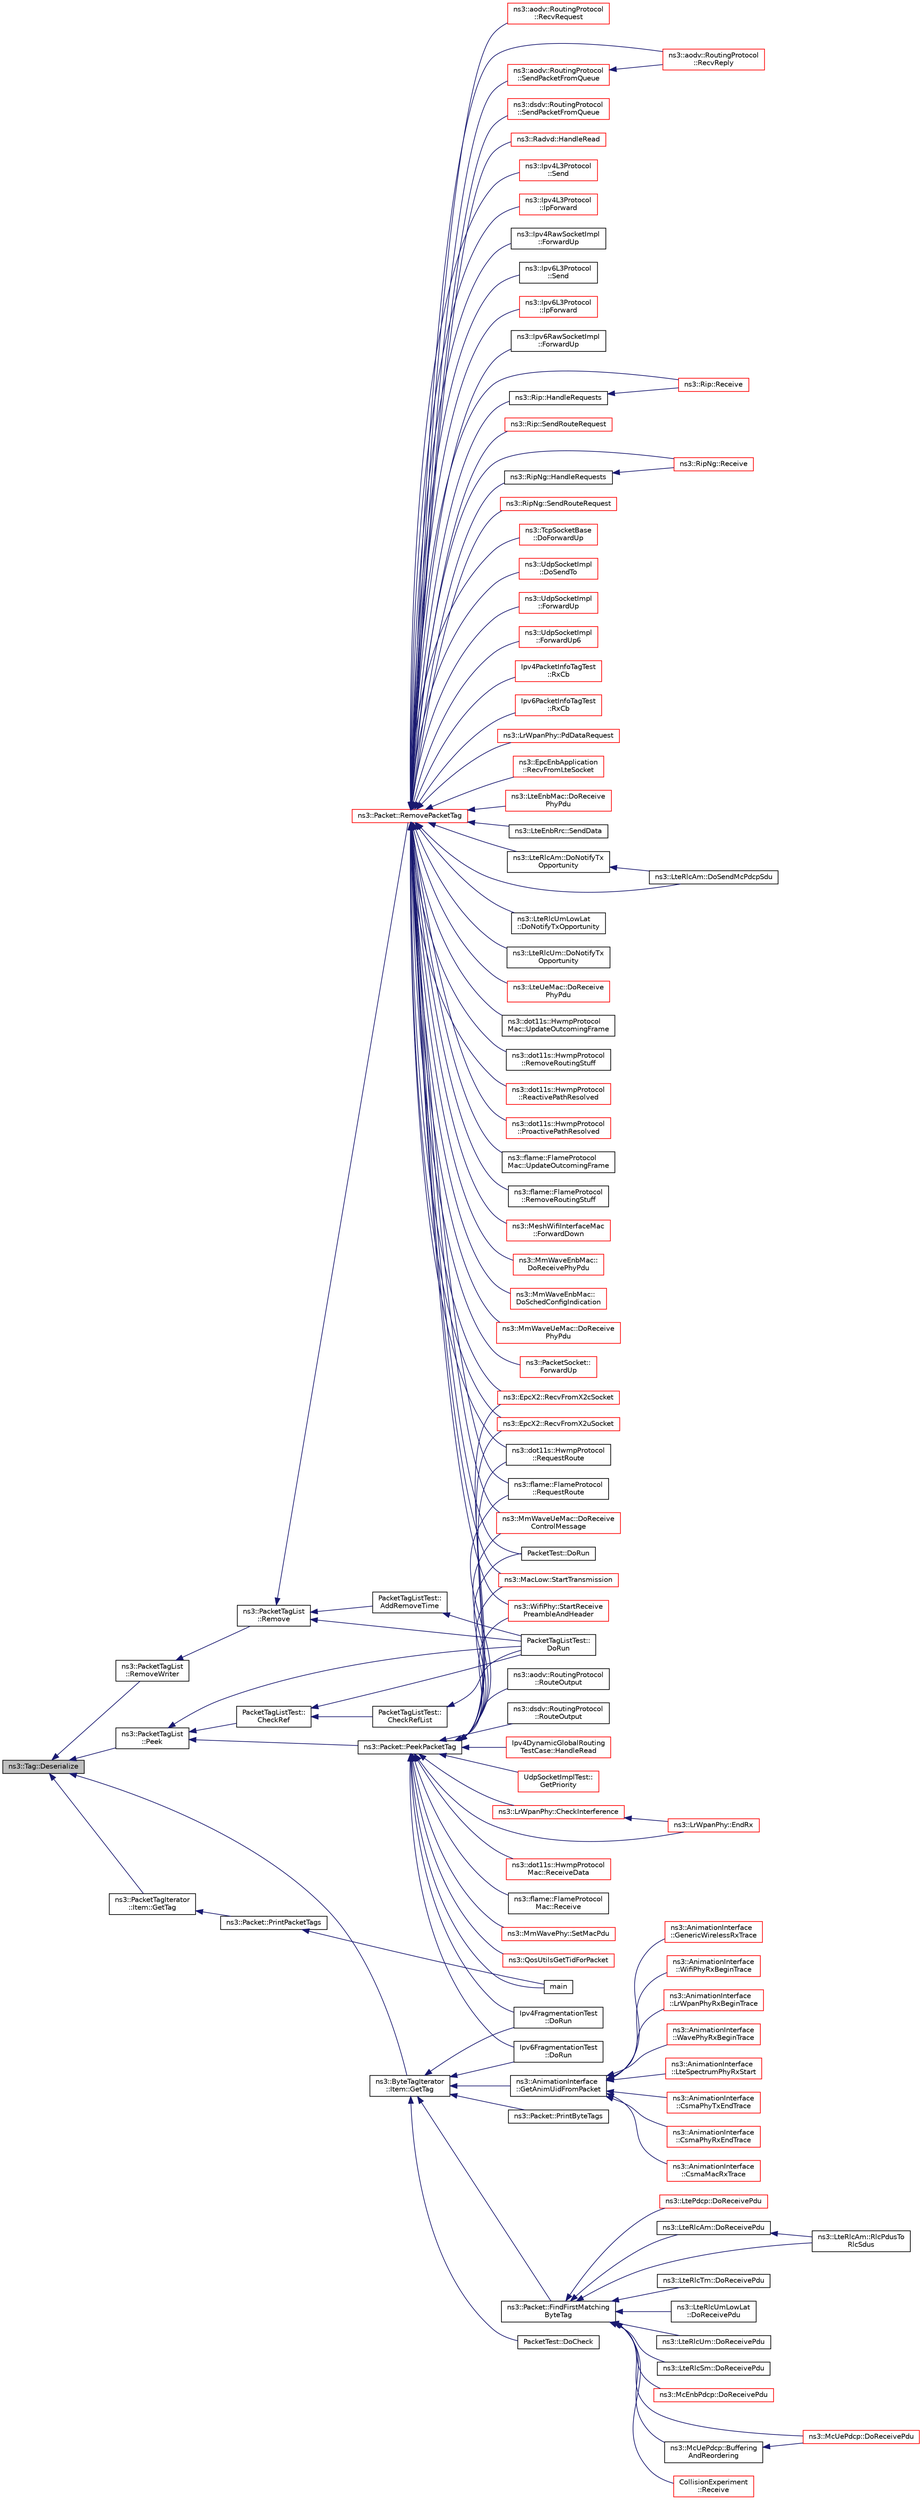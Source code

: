 digraph "ns3::Tag::Deserialize"
{
  edge [fontname="Helvetica",fontsize="10",labelfontname="Helvetica",labelfontsize="10"];
  node [fontname="Helvetica",fontsize="10",shape=record];
  rankdir="LR";
  Node1 [label="ns3::Tag::Deserialize",height=0.2,width=0.4,color="black", fillcolor="grey75", style="filled", fontcolor="black"];
  Node1 -> Node2 [dir="back",color="midnightblue",fontsize="10",style="solid"];
  Node2 [label="ns3::PacketTagList\l::RemoveWriter",height=0.2,width=0.4,color="black", fillcolor="white", style="filled",URL="$dd/d19/classns3_1_1PacketTagList.html#aceea9c63e697635ba35564610a7150cc"];
  Node2 -> Node3 [dir="back",color="midnightblue",fontsize="10",style="solid"];
  Node3 [label="ns3::PacketTagList\l::Remove",height=0.2,width=0.4,color="black", fillcolor="white", style="filled",URL="$dd/d19/classns3_1_1PacketTagList.html#a043d984c546f67adc273448747784ee3"];
  Node3 -> Node4 [dir="back",color="midnightblue",fontsize="10",style="solid"];
  Node4 [label="ns3::Packet::RemovePacketTag",height=0.2,width=0.4,color="red", fillcolor="white", style="filled",URL="$dd/d7a/classns3_1_1Packet.html#a078fe922d976a417ab25ba2f3c2fd667",tooltip="Remove a packet tag. "];
  Node4 -> Node5 [dir="back",color="midnightblue",fontsize="10",style="solid"];
  Node5 [label="ns3::aodv::RoutingProtocol\l::RecvRequest",height=0.2,width=0.4,color="red", fillcolor="white", style="filled",URL="$db/dd0/classns3_1_1aodv_1_1RoutingProtocol.html#adc8555f0e1e8ba05ea80a412b412d064",tooltip="Receive RREQ. "];
  Node4 -> Node6 [dir="back",color="midnightblue",fontsize="10",style="solid"];
  Node6 [label="ns3::aodv::RoutingProtocol\l::RecvReply",height=0.2,width=0.4,color="red", fillcolor="white", style="filled",URL="$db/dd0/classns3_1_1aodv_1_1RoutingProtocol.html#a15459eff0cb816e8d03a73c78d9cdc9d",tooltip="Receive RREP. "];
  Node4 -> Node7 [dir="back",color="midnightblue",fontsize="10",style="solid"];
  Node7 [label="ns3::aodv::RoutingProtocol\l::SendPacketFromQueue",height=0.2,width=0.4,color="red", fillcolor="white", style="filled",URL="$db/dd0/classns3_1_1aodv_1_1RoutingProtocol.html#a7cd2a3baf7b377fbbf85de4275164f2b",tooltip="Forward packet from route request queue. "];
  Node7 -> Node6 [dir="back",color="midnightblue",fontsize="10",style="solid"];
  Node4 -> Node8 [dir="back",color="midnightblue",fontsize="10",style="solid"];
  Node8 [label="ns3::dsdv::RoutingProtocol\l::SendPacketFromQueue",height=0.2,width=0.4,color="red", fillcolor="white", style="filled",URL="$de/dca/classns3_1_1dsdv_1_1RoutingProtocol.html#a9359912928dc5b8dc851366a78c0cc8c"];
  Node4 -> Node9 [dir="back",color="midnightblue",fontsize="10",style="solid"];
  Node9 [label="ns3::Radvd::HandleRead",height=0.2,width=0.4,color="red", fillcolor="white", style="filled",URL="$d5/dd8/classns3_1_1Radvd.html#a75cc828bc07117551ab886d986590045",tooltip="Handle received packet, especially router solicitation. "];
  Node4 -> Node10 [dir="back",color="midnightblue",fontsize="10",style="solid"];
  Node10 [label="ns3::Ipv4L3Protocol\l::Send",height=0.2,width=0.4,color="red", fillcolor="white", style="filled",URL="$d2/dc9/classns3_1_1Ipv4L3Protocol.html#abe8cf785815f3fbb32b0e21d629be641"];
  Node4 -> Node11 [dir="back",color="midnightblue",fontsize="10",style="solid"];
  Node11 [label="ns3::Ipv4L3Protocol\l::IpForward",height=0.2,width=0.4,color="red", fillcolor="white", style="filled",URL="$d2/dc9/classns3_1_1Ipv4L3Protocol.html#ae00b4ef6c6907a602898800ee5dcbc57",tooltip="Forward a packet. "];
  Node4 -> Node12 [dir="back",color="midnightblue",fontsize="10",style="solid"];
  Node12 [label="ns3::Ipv4RawSocketImpl\l::ForwardUp",height=0.2,width=0.4,color="black", fillcolor="white", style="filled",URL="$de/d84/classns3_1_1Ipv4RawSocketImpl.html#ab4fc4f9979027503156102d42ec62e9b",tooltip="Forward up to receive method. "];
  Node4 -> Node13 [dir="back",color="midnightblue",fontsize="10",style="solid"];
  Node13 [label="ns3::Ipv6L3Protocol\l::Send",height=0.2,width=0.4,color="black", fillcolor="white", style="filled",URL="$d7/d74/classns3_1_1Ipv6L3Protocol.html#ac281dd6c5aff55330904e7a298c1881b",tooltip="Higher-level layers call this method to send a packet down the stack to the MAC and PHY layers..."];
  Node4 -> Node14 [dir="back",color="midnightblue",fontsize="10",style="solid"];
  Node14 [label="ns3::Ipv6L3Protocol\l::IpForward",height=0.2,width=0.4,color="red", fillcolor="white", style="filled",URL="$d7/d74/classns3_1_1Ipv6L3Protocol.html#ac956e0aaed5e961b6c25210c2b696da6",tooltip="Forward a packet. "];
  Node4 -> Node15 [dir="back",color="midnightblue",fontsize="10",style="solid"];
  Node15 [label="ns3::Ipv6RawSocketImpl\l::ForwardUp",height=0.2,width=0.4,color="black", fillcolor="white", style="filled",URL="$d8/d7f/classns3_1_1Ipv6RawSocketImpl.html#a9b9d0def6375d0a3fbcaa552ebc3e03d",tooltip="Forward up to receive method. "];
  Node4 -> Node16 [dir="back",color="midnightblue",fontsize="10",style="solid"];
  Node16 [label="ns3::Rip::Receive",height=0.2,width=0.4,color="red", fillcolor="white", style="filled",URL="$d7/d2b/classns3_1_1Rip.html#a49acadfb3b533118276481a0d231406e",tooltip="Receive RIP packets. "];
  Node4 -> Node17 [dir="back",color="midnightblue",fontsize="10",style="solid"];
  Node17 [label="ns3::Rip::HandleRequests",height=0.2,width=0.4,color="black", fillcolor="white", style="filled",URL="$d7/d2b/classns3_1_1Rip.html#a4094ed6c40c666f7567245eef2376fe9",tooltip="Handle RIP requests. "];
  Node17 -> Node16 [dir="back",color="midnightblue",fontsize="10",style="solid"];
  Node4 -> Node18 [dir="back",color="midnightblue",fontsize="10",style="solid"];
  Node18 [label="ns3::Rip::SendRouteRequest",height=0.2,width=0.4,color="red", fillcolor="white", style="filled",URL="$d7/d2b/classns3_1_1Rip.html#a84c90e335d9b833b26f1a8e8e7fc2243",tooltip="Send Routing Request on all interfaces. "];
  Node4 -> Node19 [dir="back",color="midnightblue",fontsize="10",style="solid"];
  Node19 [label="ns3::RipNg::Receive",height=0.2,width=0.4,color="red", fillcolor="white", style="filled",URL="$da/d75/classns3_1_1RipNg.html#ae8891520b5ae87abed2e2a15d50ba4d8",tooltip="Receive RIPng packets. "];
  Node4 -> Node20 [dir="back",color="midnightblue",fontsize="10",style="solid"];
  Node20 [label="ns3::RipNg::HandleRequests",height=0.2,width=0.4,color="black", fillcolor="white", style="filled",URL="$da/d75/classns3_1_1RipNg.html#adb06ee7b823c0d7ae5b45b637c1ffd19",tooltip="Handle RIPng requests. "];
  Node20 -> Node19 [dir="back",color="midnightblue",fontsize="10",style="solid"];
  Node4 -> Node21 [dir="back",color="midnightblue",fontsize="10",style="solid"];
  Node21 [label="ns3::RipNg::SendRouteRequest",height=0.2,width=0.4,color="red", fillcolor="white", style="filled",URL="$da/d75/classns3_1_1RipNg.html#aa97c9ec93505c548bbf85ef18c532147",tooltip="Send Routing Request on all interfaces. "];
  Node4 -> Node22 [dir="back",color="midnightblue",fontsize="10",style="solid"];
  Node22 [label="ns3::TcpSocketBase\l::DoForwardUp",height=0.2,width=0.4,color="red", fillcolor="white", style="filled",URL="$d1/d45/classns3_1_1TcpSocketBase.html#ad5e7b21b9e9371bf9c19da5d3c56aac1",tooltip="Called by TcpSocketBase::ForwardUp{,6}(). "];
  Node4 -> Node23 [dir="back",color="midnightblue",fontsize="10",style="solid"];
  Node23 [label="ns3::UdpSocketImpl\l::DoSendTo",height=0.2,width=0.4,color="red", fillcolor="white", style="filled",URL="$d8/df7/classns3_1_1UdpSocketImpl.html#a18b22c398f6e9a7806f92b6a3ca7b3e8",tooltip="Send a packet to a specific destination and port (IPv4) "];
  Node4 -> Node24 [dir="back",color="midnightblue",fontsize="10",style="solid"];
  Node24 [label="ns3::UdpSocketImpl\l::ForwardUp",height=0.2,width=0.4,color="red", fillcolor="white", style="filled",URL="$d8/df7/classns3_1_1UdpSocketImpl.html#ac7ad1051f59ee35a9083a457bd6c5642",tooltip="Called by the L3 protocol when it received a packet to pass on to TCP. "];
  Node4 -> Node25 [dir="back",color="midnightblue",fontsize="10",style="solid"];
  Node25 [label="ns3::UdpSocketImpl\l::ForwardUp6",height=0.2,width=0.4,color="red", fillcolor="white", style="filled",URL="$d8/df7/classns3_1_1UdpSocketImpl.html#a1550f484c8c62c215a44e8c13694986b",tooltip="Called by the L3 protocol when it received a packet to pass on to TCP. "];
  Node4 -> Node26 [dir="back",color="midnightblue",fontsize="10",style="solid"];
  Node26 [label="Ipv4PacketInfoTagTest\l::RxCb",height=0.2,width=0.4,color="red", fillcolor="white", style="filled",URL="$d9/d5b/classIpv4PacketInfoTagTest.html#ac528deb0c346c973c2e5391540a53bc3",tooltip="Receive callback. "];
  Node4 -> Node27 [dir="back",color="midnightblue",fontsize="10",style="solid"];
  Node27 [label="Ipv6PacketInfoTagTest\l::RxCb",height=0.2,width=0.4,color="red", fillcolor="white", style="filled",URL="$dd/d77/classIpv6PacketInfoTagTest.html#a71bf0b1c87d70945d55fa28995a18db0",tooltip="Receive callback. "];
  Node4 -> Node28 [dir="back",color="midnightblue",fontsize="10",style="solid"];
  Node28 [label="ns3::LrWpanPhy::PdDataRequest",height=0.2,width=0.4,color="red", fillcolor="white", style="filled",URL="$d6/d61/classns3_1_1LrWpanPhy.html#a44d119b7c56658e97c99d9524e42f48f"];
  Node4 -> Node29 [dir="back",color="midnightblue",fontsize="10",style="solid"];
  Node29 [label="ns3::EpcEnbApplication\l::RecvFromLteSocket",height=0.2,width=0.4,color="red", fillcolor="white", style="filled",URL="$d9/d42/classns3_1_1EpcEnbApplication.html#a1fea9a1b3a11d78ef1f5376ef4fcd48a"];
  Node4 -> Node30 [dir="back",color="midnightblue",fontsize="10",style="solid"];
  Node30 [label="ns3::EpcX2::RecvFromX2cSocket",height=0.2,width=0.4,color="red", fillcolor="white", style="filled",URL="$df/d1e/classns3_1_1EpcX2.html#a72bf05af65397dab7bc65df72bb09ebf"];
  Node4 -> Node31 [dir="back",color="midnightblue",fontsize="10",style="solid"];
  Node31 [label="ns3::EpcX2::RecvFromX2uSocket",height=0.2,width=0.4,color="red", fillcolor="white", style="filled",URL="$df/d1e/classns3_1_1EpcX2.html#af7142276a4a54af090466d51a31c796f"];
  Node4 -> Node32 [dir="back",color="midnightblue",fontsize="10",style="solid"];
  Node32 [label="ns3::LteEnbMac::DoReceive\lPhyPdu",height=0.2,width=0.4,color="red", fillcolor="white", style="filled",URL="$d5/d3a/classns3_1_1LteEnbMac.html#a066b988156499a00a2b5bac50292301e"];
  Node4 -> Node33 [dir="back",color="midnightblue",fontsize="10",style="solid"];
  Node33 [label="ns3::LteEnbRrc::SendData",height=0.2,width=0.4,color="black", fillcolor="white", style="filled",URL="$de/d65/classns3_1_1LteEnbRrc.html#a374dcac41a9e115b97af5c69c998aabc"];
  Node4 -> Node34 [dir="back",color="midnightblue",fontsize="10",style="solid"];
  Node34 [label="ns3::LteRlcAm::DoNotifyTx\lOpportunity",height=0.2,width=0.4,color="black", fillcolor="white", style="filled",URL="$d0/d4c/classns3_1_1LteRlcAm.html#a3ab44d9541efaa52821f93075eb769f1"];
  Node34 -> Node35 [dir="back",color="midnightblue",fontsize="10",style="solid"];
  Node35 [label="ns3::LteRlcAm::DoSendMcPdcpSdu",height=0.2,width=0.4,color="black", fillcolor="white", style="filled",URL="$d0/d4c/classns3_1_1LteRlcAm.html#a82f906888a397ccda58483840418c7e8"];
  Node4 -> Node35 [dir="back",color="midnightblue",fontsize="10",style="solid"];
  Node4 -> Node36 [dir="back",color="midnightblue",fontsize="10",style="solid"];
  Node36 [label="ns3::LteRlcUmLowLat\l::DoNotifyTxOpportunity",height=0.2,width=0.4,color="black", fillcolor="white", style="filled",URL="$dd/df9/classns3_1_1LteRlcUmLowLat.html#a7a317025c0a1ff42852387b6665fee30"];
  Node4 -> Node37 [dir="back",color="midnightblue",fontsize="10",style="solid"];
  Node37 [label="ns3::LteRlcUm::DoNotifyTx\lOpportunity",height=0.2,width=0.4,color="black", fillcolor="white", style="filled",URL="$db/d49/classns3_1_1LteRlcUm.html#a54a1abae2b97a8a060bc42b6abbf3af4"];
  Node4 -> Node38 [dir="back",color="midnightblue",fontsize="10",style="solid"];
  Node38 [label="ns3::LteUeMac::DoReceive\lPhyPdu",height=0.2,width=0.4,color="red", fillcolor="white", style="filled",URL="$d2/d26/classns3_1_1LteUeMac.html#a7814ef531327320ffa1bf4913fa7a10f"];
  Node4 -> Node39 [dir="back",color="midnightblue",fontsize="10",style="solid"];
  Node39 [label="ns3::dot11s::HwmpProtocol\lMac::UpdateOutcomingFrame",height=0.2,width=0.4,color="black", fillcolor="white", style="filled",URL="$db/df2/classns3_1_1dot11s_1_1HwmpProtocolMac.html#ac4e4a220e540cb34c502fa62fe391ef2",tooltip="Update frame before it will be forwarded down. "];
  Node4 -> Node40 [dir="back",color="midnightblue",fontsize="10",style="solid"];
  Node40 [label="ns3::dot11s::HwmpProtocol\l::RequestRoute",height=0.2,width=0.4,color="black", fillcolor="white", style="filled",URL="$de/d15/classns3_1_1dot11s_1_1HwmpProtocol.html#aedaf2770cdde104e445b870fd9b37617",tooltip="Route request, inherited from MeshL2RoutingProtocol. "];
  Node4 -> Node41 [dir="back",color="midnightblue",fontsize="10",style="solid"];
  Node41 [label="ns3::dot11s::HwmpProtocol\l::RemoveRoutingStuff",height=0.2,width=0.4,color="black", fillcolor="white", style="filled",URL="$de/d15/classns3_1_1dot11s_1_1HwmpProtocol.html#a582849ca436be390570c98267d512972"];
  Node4 -> Node42 [dir="back",color="midnightblue",fontsize="10",style="solid"];
  Node42 [label="ns3::dot11s::HwmpProtocol\l::ReactivePathResolved",height=0.2,width=0.4,color="red", fillcolor="white", style="filled",URL="$de/d15/classns3_1_1dot11s_1_1HwmpProtocol.html#ac9ee2097883725cf40dd05537e12a9eb"];
  Node4 -> Node43 [dir="back",color="midnightblue",fontsize="10",style="solid"];
  Node43 [label="ns3::dot11s::HwmpProtocol\l::ProactivePathResolved",height=0.2,width=0.4,color="red", fillcolor="white", style="filled",URL="$de/d15/classns3_1_1dot11s_1_1HwmpProtocol.html#ad6c9925336d3061cf5675cd459216883"];
  Node4 -> Node44 [dir="back",color="midnightblue",fontsize="10",style="solid"];
  Node44 [label="ns3::flame::FlameProtocol\lMac::UpdateOutcomingFrame",height=0.2,width=0.4,color="black", fillcolor="white", style="filled",URL="$de/d6d/classns3_1_1flame_1_1FlameProtocolMac.html#a2f27306682cf1ea601d7fd9a37d8b875"];
  Node4 -> Node45 [dir="back",color="midnightblue",fontsize="10",style="solid"];
  Node45 [label="ns3::flame::FlameProtocol\l::RequestRoute",height=0.2,width=0.4,color="black", fillcolor="white", style="filled",URL="$dd/d6a/classns3_1_1flame_1_1FlameProtocol.html#a70087b7d1cd62978882df6599f56bf29",tooltip="Route request, inherited from MeshL2RoutingProtocol. "];
  Node4 -> Node46 [dir="back",color="midnightblue",fontsize="10",style="solid"];
  Node46 [label="ns3::flame::FlameProtocol\l::RemoveRoutingStuff",height=0.2,width=0.4,color="black", fillcolor="white", style="filled",URL="$dd/d6a/classns3_1_1flame_1_1FlameProtocol.html#ad0b9c31eff724dcd0916a1985c351db1",tooltip="Cleanup flame headers! "];
  Node4 -> Node47 [dir="back",color="midnightblue",fontsize="10",style="solid"];
  Node47 [label="ns3::MeshWifiInterfaceMac\l::ForwardDown",height=0.2,width=0.4,color="red", fillcolor="white", style="filled",URL="$d0/dd8/classns3_1_1MeshWifiInterfaceMac.html#ae8b4803a5031cf433ca13857ac6b3e93",tooltip="Send frame. Frame is supposed to be tagged by routing information. "];
  Node4 -> Node48 [dir="back",color="midnightblue",fontsize="10",style="solid"];
  Node48 [label="ns3::MmWaveEnbMac::\lDoReceivePhyPdu",height=0.2,width=0.4,color="red", fillcolor="white", style="filled",URL="$d5/dcd/classns3_1_1MmWaveEnbMac.html#a0eb5cf94cfb4b85f8334a11bf1802d66"];
  Node4 -> Node49 [dir="back",color="midnightblue",fontsize="10",style="solid"];
  Node49 [label="ns3::MmWaveEnbMac::\lDoSchedConfigIndication",height=0.2,width=0.4,color="red", fillcolor="white", style="filled",URL="$d5/dcd/classns3_1_1MmWaveEnbMac.html#a2aeea39c3c0088af00ceaa7177bbf552"];
  Node4 -> Node50 [dir="back",color="midnightblue",fontsize="10",style="solid"];
  Node50 [label="ns3::MmWaveUeMac::DoReceive\lPhyPdu",height=0.2,width=0.4,color="red", fillcolor="white", style="filled",URL="$d7/d84/classns3_1_1MmWaveUeMac.html#a844ea147711c597c95939d41dd1ff6b2"];
  Node4 -> Node51 [dir="back",color="midnightblue",fontsize="10",style="solid"];
  Node51 [label="ns3::MmWaveUeMac::DoReceive\lControlMessage",height=0.2,width=0.4,color="red", fillcolor="white", style="filled",URL="$d7/d84/classns3_1_1MmWaveUeMac.html#a433bc5bfb87ed49eb02989640562e395"];
  Node4 -> Node52 [dir="back",color="midnightblue",fontsize="10",style="solid"];
  Node52 [label="PacketTest::DoRun",height=0.2,width=0.4,color="black", fillcolor="white", style="filled",URL="$db/d9f/classPacketTest.html#a2f4d69aa1b21616ea14efd54fee55da2",tooltip="Implementation to actually run this TestCase. "];
  Node4 -> Node53 [dir="back",color="midnightblue",fontsize="10",style="solid"];
  Node53 [label="ns3::PacketSocket::\lForwardUp",height=0.2,width=0.4,color="red", fillcolor="white", style="filled",URL="$db/d5c/classns3_1_1PacketSocket.html#a889f1446a549aecd23e6f442791ae6b7",tooltip="Called by the L3 protocol when it received a packet to pass on to TCP. "];
  Node4 -> Node54 [dir="back",color="midnightblue",fontsize="10",style="solid"];
  Node54 [label="ns3::MacLow::StartTransmission",height=0.2,width=0.4,color="red", fillcolor="white", style="filled",URL="$d3/da6/classns3_1_1MacLow.html#a3d13643c758e213041f8389c1041074b"];
  Node4 -> Node55 [dir="back",color="midnightblue",fontsize="10",style="solid"];
  Node55 [label="ns3::WifiPhy::StartReceive\lPreambleAndHeader",height=0.2,width=0.4,color="red", fillcolor="white", style="filled",URL="$d6/d5a/classns3_1_1WifiPhy.html#a3a6e284a02ba090313098f1713a579e4"];
  Node3 -> Node56 [dir="back",color="midnightblue",fontsize="10",style="solid"];
  Node56 [label="PacketTagListTest::\lAddRemoveTime",height=0.2,width=0.4,color="black", fillcolor="white", style="filled",URL="$dc/d7f/classPacketTagListTest.html#a5998d580bdd4f85ed0a073f0a54b7b3f"];
  Node56 -> Node57 [dir="back",color="midnightblue",fontsize="10",style="solid"];
  Node57 [label="PacketTagListTest::\lDoRun",height=0.2,width=0.4,color="black", fillcolor="white", style="filled",URL="$dc/d7f/classPacketTagListTest.html#ad69a038e0427451c4aca7ebb7eed35ef",tooltip="Implementation to actually run this TestCase. "];
  Node3 -> Node57 [dir="back",color="midnightblue",fontsize="10",style="solid"];
  Node1 -> Node58 [dir="back",color="midnightblue",fontsize="10",style="solid"];
  Node58 [label="ns3::PacketTagList\l::Peek",height=0.2,width=0.4,color="black", fillcolor="white", style="filled",URL="$dd/d19/classns3_1_1PacketTagList.html#a49151e3dbbddac7820d2210bbde47c4b"];
  Node58 -> Node59 [dir="back",color="midnightblue",fontsize="10",style="solid"];
  Node59 [label="ns3::Packet::PeekPacketTag",height=0.2,width=0.4,color="black", fillcolor="white", style="filled",URL="$dd/d7a/classns3_1_1Packet.html#a1734de11f2ca1e78a7872461a0625168",tooltip="Search a matching tag and call Tag::Deserialize if it is found. "];
  Node59 -> Node60 [dir="back",color="midnightblue",fontsize="10",style="solid"];
  Node60 [label="ns3::aodv::RoutingProtocol\l::RouteOutput",height=0.2,width=0.4,color="black", fillcolor="white", style="filled",URL="$db/dd0/classns3_1_1aodv_1_1RoutingProtocol.html#a71210f21868d71657400f6e616153c83",tooltip="Query routing cache for an existing route, for an outbound packet. "];
  Node59 -> Node61 [dir="back",color="midnightblue",fontsize="10",style="solid"];
  Node61 [label="ns3::dsdv::RoutingProtocol\l::RouteOutput",height=0.2,width=0.4,color="black", fillcolor="white", style="filled",URL="$de/dca/classns3_1_1dsdv_1_1RoutingProtocol.html#af025a37dfb12829be3a1f484c5c926c0",tooltip="Query routing cache for an existing route, for an outbound packet. "];
  Node59 -> Node62 [dir="back",color="midnightblue",fontsize="10",style="solid"];
  Node62 [label="Ipv4FragmentationTest\l::DoRun",height=0.2,width=0.4,color="black", fillcolor="white", style="filled",URL="$d2/d57/classIpv4FragmentationTest.html#abe15a9d41a354bd95bf8c0b1622a54cb",tooltip="Implementation to actually run this TestCase. "];
  Node59 -> Node63 [dir="back",color="midnightblue",fontsize="10",style="solid"];
  Node63 [label="Ipv4DynamicGlobalRouting\lTestCase::HandleRead",height=0.2,width=0.4,color="red", fillcolor="white", style="filled",URL="$d1/d60/classIpv4DynamicGlobalRoutingTestCase.html#a8649588426821efe9b55de7883538be7"];
  Node59 -> Node64 [dir="back",color="midnightblue",fontsize="10",style="solid"];
  Node64 [label="Ipv6FragmentationTest\l::DoRun",height=0.2,width=0.4,color="black", fillcolor="white", style="filled",URL="$d1/dbc/classIpv6FragmentationTest.html#a83bd2f74ceac188b83cfb604a90c7b7b",tooltip="Implementation to actually run this TestCase. "];
  Node59 -> Node65 [dir="back",color="midnightblue",fontsize="10",style="solid"];
  Node65 [label="UdpSocketImplTest::\lGetPriority",height=0.2,width=0.4,color="red", fillcolor="white", style="filled",URL="$da/d08/classUdpSocketImplTest.html#a62f83f508eb6ec572ecda6ab2e43b231",tooltip="Get the priority of the received packet. "];
  Node59 -> Node66 [dir="back",color="midnightblue",fontsize="10",style="solid"];
  Node66 [label="ns3::LrWpanPhy::CheckInterference",height=0.2,width=0.4,color="red", fillcolor="white", style="filled",URL="$d6/d61/classns3_1_1LrWpanPhy.html#a8a339fadde6f27b6a495377a4eca7943"];
  Node66 -> Node67 [dir="back",color="midnightblue",fontsize="10",style="solid"];
  Node67 [label="ns3::LrWpanPhy::EndRx",height=0.2,width=0.4,color="red", fillcolor="white", style="filled",URL="$d6/d61/classns3_1_1LrWpanPhy.html#a3a6d92e9b81bb3209b990e6ab12f37b3"];
  Node59 -> Node67 [dir="back",color="midnightblue",fontsize="10",style="solid"];
  Node59 -> Node30 [dir="back",color="midnightblue",fontsize="10",style="solid"];
  Node59 -> Node31 [dir="back",color="midnightblue",fontsize="10",style="solid"];
  Node59 -> Node68 [dir="back",color="midnightblue",fontsize="10",style="solid"];
  Node68 [label="ns3::dot11s::HwmpProtocol\lMac::ReceiveData",height=0.2,width=0.4,color="red", fillcolor="white", style="filled",URL="$db/df2/classns3_1_1dot11s_1_1HwmpProtocolMac.html#a71929de219e49a7b1c9e8c89e9b8f842"];
  Node59 -> Node40 [dir="back",color="midnightblue",fontsize="10",style="solid"];
  Node59 -> Node69 [dir="back",color="midnightblue",fontsize="10",style="solid"];
  Node69 [label="ns3::flame::FlameProtocol\lMac::Receive",height=0.2,width=0.4,color="black", fillcolor="white", style="filled",URL="$de/d6d/classns3_1_1flame_1_1FlameProtocolMac.html#acbb5e05076cc472cdd9dbb57eda73091"];
  Node59 -> Node45 [dir="back",color="midnightblue",fontsize="10",style="solid"];
  Node59 -> Node70 [dir="back",color="midnightblue",fontsize="10",style="solid"];
  Node70 [label="ns3::MmWavePhy::SetMacPdu",height=0.2,width=0.4,color="red", fillcolor="white", style="filled",URL="$d6/d7b/classns3_1_1MmWavePhy.html#a353fc123dbf0c1bf30ecbe3abebaaa4c"];
  Node59 -> Node51 [dir="back",color="midnightblue",fontsize="10",style="solid"];
  Node59 -> Node71 [dir="back",color="midnightblue",fontsize="10",style="solid"];
  Node71 [label="main",height=0.2,width=0.4,color="black", fillcolor="white", style="filled",URL="$d8/d59/main-packet-tag_8cc.html#a0ddf1224851353fc92bfbff6f499fa97"];
  Node59 -> Node52 [dir="back",color="midnightblue",fontsize="10",style="solid"];
  Node59 -> Node54 [dir="back",color="midnightblue",fontsize="10",style="solid"];
  Node59 -> Node72 [dir="back",color="midnightblue",fontsize="10",style="solid"];
  Node72 [label="ns3::QosUtilsGetTidForPacket",height=0.2,width=0.4,color="red", fillcolor="white", style="filled",URL="$df/d5e/group__wifi.html#gaa7ad20082f78b63633d0557d24927150"];
  Node59 -> Node55 [dir="back",color="midnightblue",fontsize="10",style="solid"];
  Node58 -> Node73 [dir="back",color="midnightblue",fontsize="10",style="solid"];
  Node73 [label="PacketTagListTest::\lCheckRef",height=0.2,width=0.4,color="black", fillcolor="white", style="filled",URL="$dc/d7f/classPacketTagListTest.html#aa19886f5e7e1c50a13088a315c12807b"];
  Node73 -> Node74 [dir="back",color="midnightblue",fontsize="10",style="solid"];
  Node74 [label="PacketTagListTest::\lCheckRefList",height=0.2,width=0.4,color="black", fillcolor="white", style="filled",URL="$dc/d7f/classPacketTagListTest.html#a3cbb0392f10206f2eb9e593bd6341f72"];
  Node74 -> Node57 [dir="back",color="midnightblue",fontsize="10",style="solid"];
  Node73 -> Node57 [dir="back",color="midnightblue",fontsize="10",style="solid"];
  Node58 -> Node57 [dir="back",color="midnightblue",fontsize="10",style="solid"];
  Node1 -> Node75 [dir="back",color="midnightblue",fontsize="10",style="solid"];
  Node75 [label="ns3::ByteTagIterator\l::Item::GetTag",height=0.2,width=0.4,color="black", fillcolor="white", style="filled",URL="$d2/d2d/classns3_1_1ByteTagIterator_1_1Item.html#ada7f72efd4a0d9caef5edae0ea571ec1",tooltip="Read the requested tag and store it in the user-provided tag instance. "];
  Node75 -> Node62 [dir="back",color="midnightblue",fontsize="10",style="solid"];
  Node75 -> Node64 [dir="back",color="midnightblue",fontsize="10",style="solid"];
  Node75 -> Node76 [dir="back",color="midnightblue",fontsize="10",style="solid"];
  Node76 [label="ns3::AnimationInterface\l::GetAnimUidFromPacket",height=0.2,width=0.4,color="black", fillcolor="white", style="filled",URL="$d6/d1a/classns3_1_1AnimationInterface.html#a18e6a184ccd7dee800bf734f8adc818c"];
  Node76 -> Node77 [dir="back",color="midnightblue",fontsize="10",style="solid"];
  Node77 [label="ns3::AnimationInterface\l::GenericWirelessRxTrace",height=0.2,width=0.4,color="red", fillcolor="white", style="filled",URL="$d6/d1a/classns3_1_1AnimationInterface.html#adf54784892a11509eee9c15d7ded8bef"];
  Node76 -> Node78 [dir="back",color="midnightblue",fontsize="10",style="solid"];
  Node78 [label="ns3::AnimationInterface\l::WifiPhyRxBeginTrace",height=0.2,width=0.4,color="red", fillcolor="white", style="filled",URL="$d6/d1a/classns3_1_1AnimationInterface.html#ac0ad433cc67cc70e279b5ed8c006d762"];
  Node76 -> Node79 [dir="back",color="midnightblue",fontsize="10",style="solid"];
  Node79 [label="ns3::AnimationInterface\l::LrWpanPhyRxBeginTrace",height=0.2,width=0.4,color="red", fillcolor="white", style="filled",URL="$d6/d1a/classns3_1_1AnimationInterface.html#a1457c08242d10ec3506242cc9699c836"];
  Node76 -> Node80 [dir="back",color="midnightblue",fontsize="10",style="solid"];
  Node80 [label="ns3::AnimationInterface\l::WavePhyRxBeginTrace",height=0.2,width=0.4,color="red", fillcolor="white", style="filled",URL="$d6/d1a/classns3_1_1AnimationInterface.html#af08889e9f06ddd922b5a179c374d0f21"];
  Node76 -> Node81 [dir="back",color="midnightblue",fontsize="10",style="solid"];
  Node81 [label="ns3::AnimationInterface\l::LteSpectrumPhyRxStart",height=0.2,width=0.4,color="red", fillcolor="white", style="filled",URL="$d6/d1a/classns3_1_1AnimationInterface.html#a476014043547ee8c36cdbd92324c938f"];
  Node76 -> Node82 [dir="back",color="midnightblue",fontsize="10",style="solid"];
  Node82 [label="ns3::AnimationInterface\l::CsmaPhyTxEndTrace",height=0.2,width=0.4,color="red", fillcolor="white", style="filled",URL="$d6/d1a/classns3_1_1AnimationInterface.html#ad3d82da5ad705ec6c7be332fd1fcc911"];
  Node76 -> Node83 [dir="back",color="midnightblue",fontsize="10",style="solid"];
  Node83 [label="ns3::AnimationInterface\l::CsmaPhyRxEndTrace",height=0.2,width=0.4,color="red", fillcolor="white", style="filled",URL="$d6/d1a/classns3_1_1AnimationInterface.html#a031728e043bab0338deb86aa5f0a1c26"];
  Node76 -> Node84 [dir="back",color="midnightblue",fontsize="10",style="solid"];
  Node84 [label="ns3::AnimationInterface\l::CsmaMacRxTrace",height=0.2,width=0.4,color="red", fillcolor="white", style="filled",URL="$d6/d1a/classns3_1_1AnimationInterface.html#a8ca49462ea639259c8b967d8a020d93f"];
  Node75 -> Node85 [dir="back",color="midnightblue",fontsize="10",style="solid"];
  Node85 [label="ns3::Packet::PrintByteTags",height=0.2,width=0.4,color="black", fillcolor="white", style="filled",URL="$dd/d7a/classns3_1_1Packet.html#af3766d81feb51b754cb036526c2f4366",tooltip="Iterate over the byte tags present in this packet, and invoke the Print method of each tag stored in ..."];
  Node75 -> Node86 [dir="back",color="midnightblue",fontsize="10",style="solid"];
  Node86 [label="ns3::Packet::FindFirstMatching\lByteTag",height=0.2,width=0.4,color="black", fillcolor="white", style="filled",URL="$dd/d7a/classns3_1_1Packet.html#a2e1403c2411495827012fe000823c16a",tooltip="Finds the first tag matching the parameter Tag type. "];
  Node86 -> Node87 [dir="back",color="midnightblue",fontsize="10",style="solid"];
  Node87 [label="ns3::LtePdcp::DoReceivePdu",height=0.2,width=0.4,color="red", fillcolor="white", style="filled",URL="$d6/d88/classns3_1_1LtePdcp.html#a39ec507fd59bc8e650738717b4a471e5"];
  Node86 -> Node88 [dir="back",color="midnightblue",fontsize="10",style="solid"];
  Node88 [label="ns3::LteRlcAm::DoReceivePdu",height=0.2,width=0.4,color="black", fillcolor="white", style="filled",URL="$d0/d4c/classns3_1_1LteRlcAm.html#a9351b349aef796a3cda5946574e9435f"];
  Node88 -> Node89 [dir="back",color="midnightblue",fontsize="10",style="solid"];
  Node89 [label="ns3::LteRlcAm::RlcPdusTo\lRlcSdus",height=0.2,width=0.4,color="black", fillcolor="white", style="filled",URL="$d0/d4c/classns3_1_1LteRlcAm.html#a5ea384363b8fa99b66f9eaad80edc2cc"];
  Node86 -> Node89 [dir="back",color="midnightblue",fontsize="10",style="solid"];
  Node86 -> Node90 [dir="back",color="midnightblue",fontsize="10",style="solid"];
  Node90 [label="ns3::LteRlcTm::DoReceivePdu",height=0.2,width=0.4,color="black", fillcolor="white", style="filled",URL="$d1/d86/classns3_1_1LteRlcTm.html#ae9d86b7d5185d0cdbcd1304eb0826106"];
  Node86 -> Node91 [dir="back",color="midnightblue",fontsize="10",style="solid"];
  Node91 [label="ns3::LteRlcUmLowLat\l::DoReceivePdu",height=0.2,width=0.4,color="black", fillcolor="white", style="filled",URL="$dd/df9/classns3_1_1LteRlcUmLowLat.html#a6af3b60ead539ac46666cb2e9b825eb3"];
  Node86 -> Node92 [dir="back",color="midnightblue",fontsize="10",style="solid"];
  Node92 [label="ns3::LteRlcUm::DoReceivePdu",height=0.2,width=0.4,color="black", fillcolor="white", style="filled",URL="$db/d49/classns3_1_1LteRlcUm.html#aaba57757b1c5640b7bbe421efb82417a"];
  Node86 -> Node93 [dir="back",color="midnightblue",fontsize="10",style="solid"];
  Node93 [label="ns3::LteRlcSm::DoReceivePdu",height=0.2,width=0.4,color="black", fillcolor="white", style="filled",URL="$d5/d05/classns3_1_1LteRlcSm.html#a4844e545ebe665d78afafc82a6d22800"];
  Node86 -> Node94 [dir="back",color="midnightblue",fontsize="10",style="solid"];
  Node94 [label="ns3::McEnbPdcp::DoReceivePdu",height=0.2,width=0.4,color="red", fillcolor="white", style="filled",URL="$d0/de1/classns3_1_1McEnbPdcp.html#a244a5eff95cef39b7319af03bfbac89d"];
  Node86 -> Node95 [dir="back",color="midnightblue",fontsize="10",style="solid"];
  Node95 [label="ns3::McUePdcp::DoReceivePdu",height=0.2,width=0.4,color="red", fillcolor="white", style="filled",URL="$d2/d69/classns3_1_1McUePdcp.html#a98d45c04cf0a2b10b2dd79efc3db62d8"];
  Node86 -> Node96 [dir="back",color="midnightblue",fontsize="10",style="solid"];
  Node96 [label="ns3::McUePdcp::Buffering\lAndReordering",height=0.2,width=0.4,color="black", fillcolor="white", style="filled",URL="$d2/d69/classns3_1_1McUePdcp.html#af427000ceed62252a0cce301d47f2e68"];
  Node96 -> Node95 [dir="back",color="midnightblue",fontsize="10",style="solid"];
  Node86 -> Node97 [dir="back",color="midnightblue",fontsize="10",style="solid"];
  Node97 [label="CollisionExperiment\l::Receive",height=0.2,width=0.4,color="red", fillcolor="white", style="filled",URL="$d3/d3a/classCollisionExperiment.html#a2fa3254a3aec9a767974ee12c19ae6e6"];
  Node75 -> Node98 [dir="back",color="midnightblue",fontsize="10",style="solid"];
  Node98 [label="PacketTest::DoCheck",height=0.2,width=0.4,color="black", fillcolor="white", style="filled",URL="$db/d9f/classPacketTest.html#a8bfedb5c3b60f014e305a87701e73797"];
  Node1 -> Node99 [dir="back",color="midnightblue",fontsize="10",style="solid"];
  Node99 [label="ns3::PacketTagIterator\l::Item::GetTag",height=0.2,width=0.4,color="black", fillcolor="white", style="filled",URL="$d9/d0c/classns3_1_1PacketTagIterator_1_1Item.html#ad40cb067213ccac56be950f9b53a0d8c"];
  Node99 -> Node100 [dir="back",color="midnightblue",fontsize="10",style="solid"];
  Node100 [label="ns3::Packet::PrintPacketTags",height=0.2,width=0.4,color="black", fillcolor="white", style="filled",URL="$dd/d7a/classns3_1_1Packet.html#a260fecda6a32bfc24e16a950e7d91559",tooltip="Print the list of packet tags. "];
  Node100 -> Node71 [dir="back",color="midnightblue",fontsize="10",style="solid"];
}
